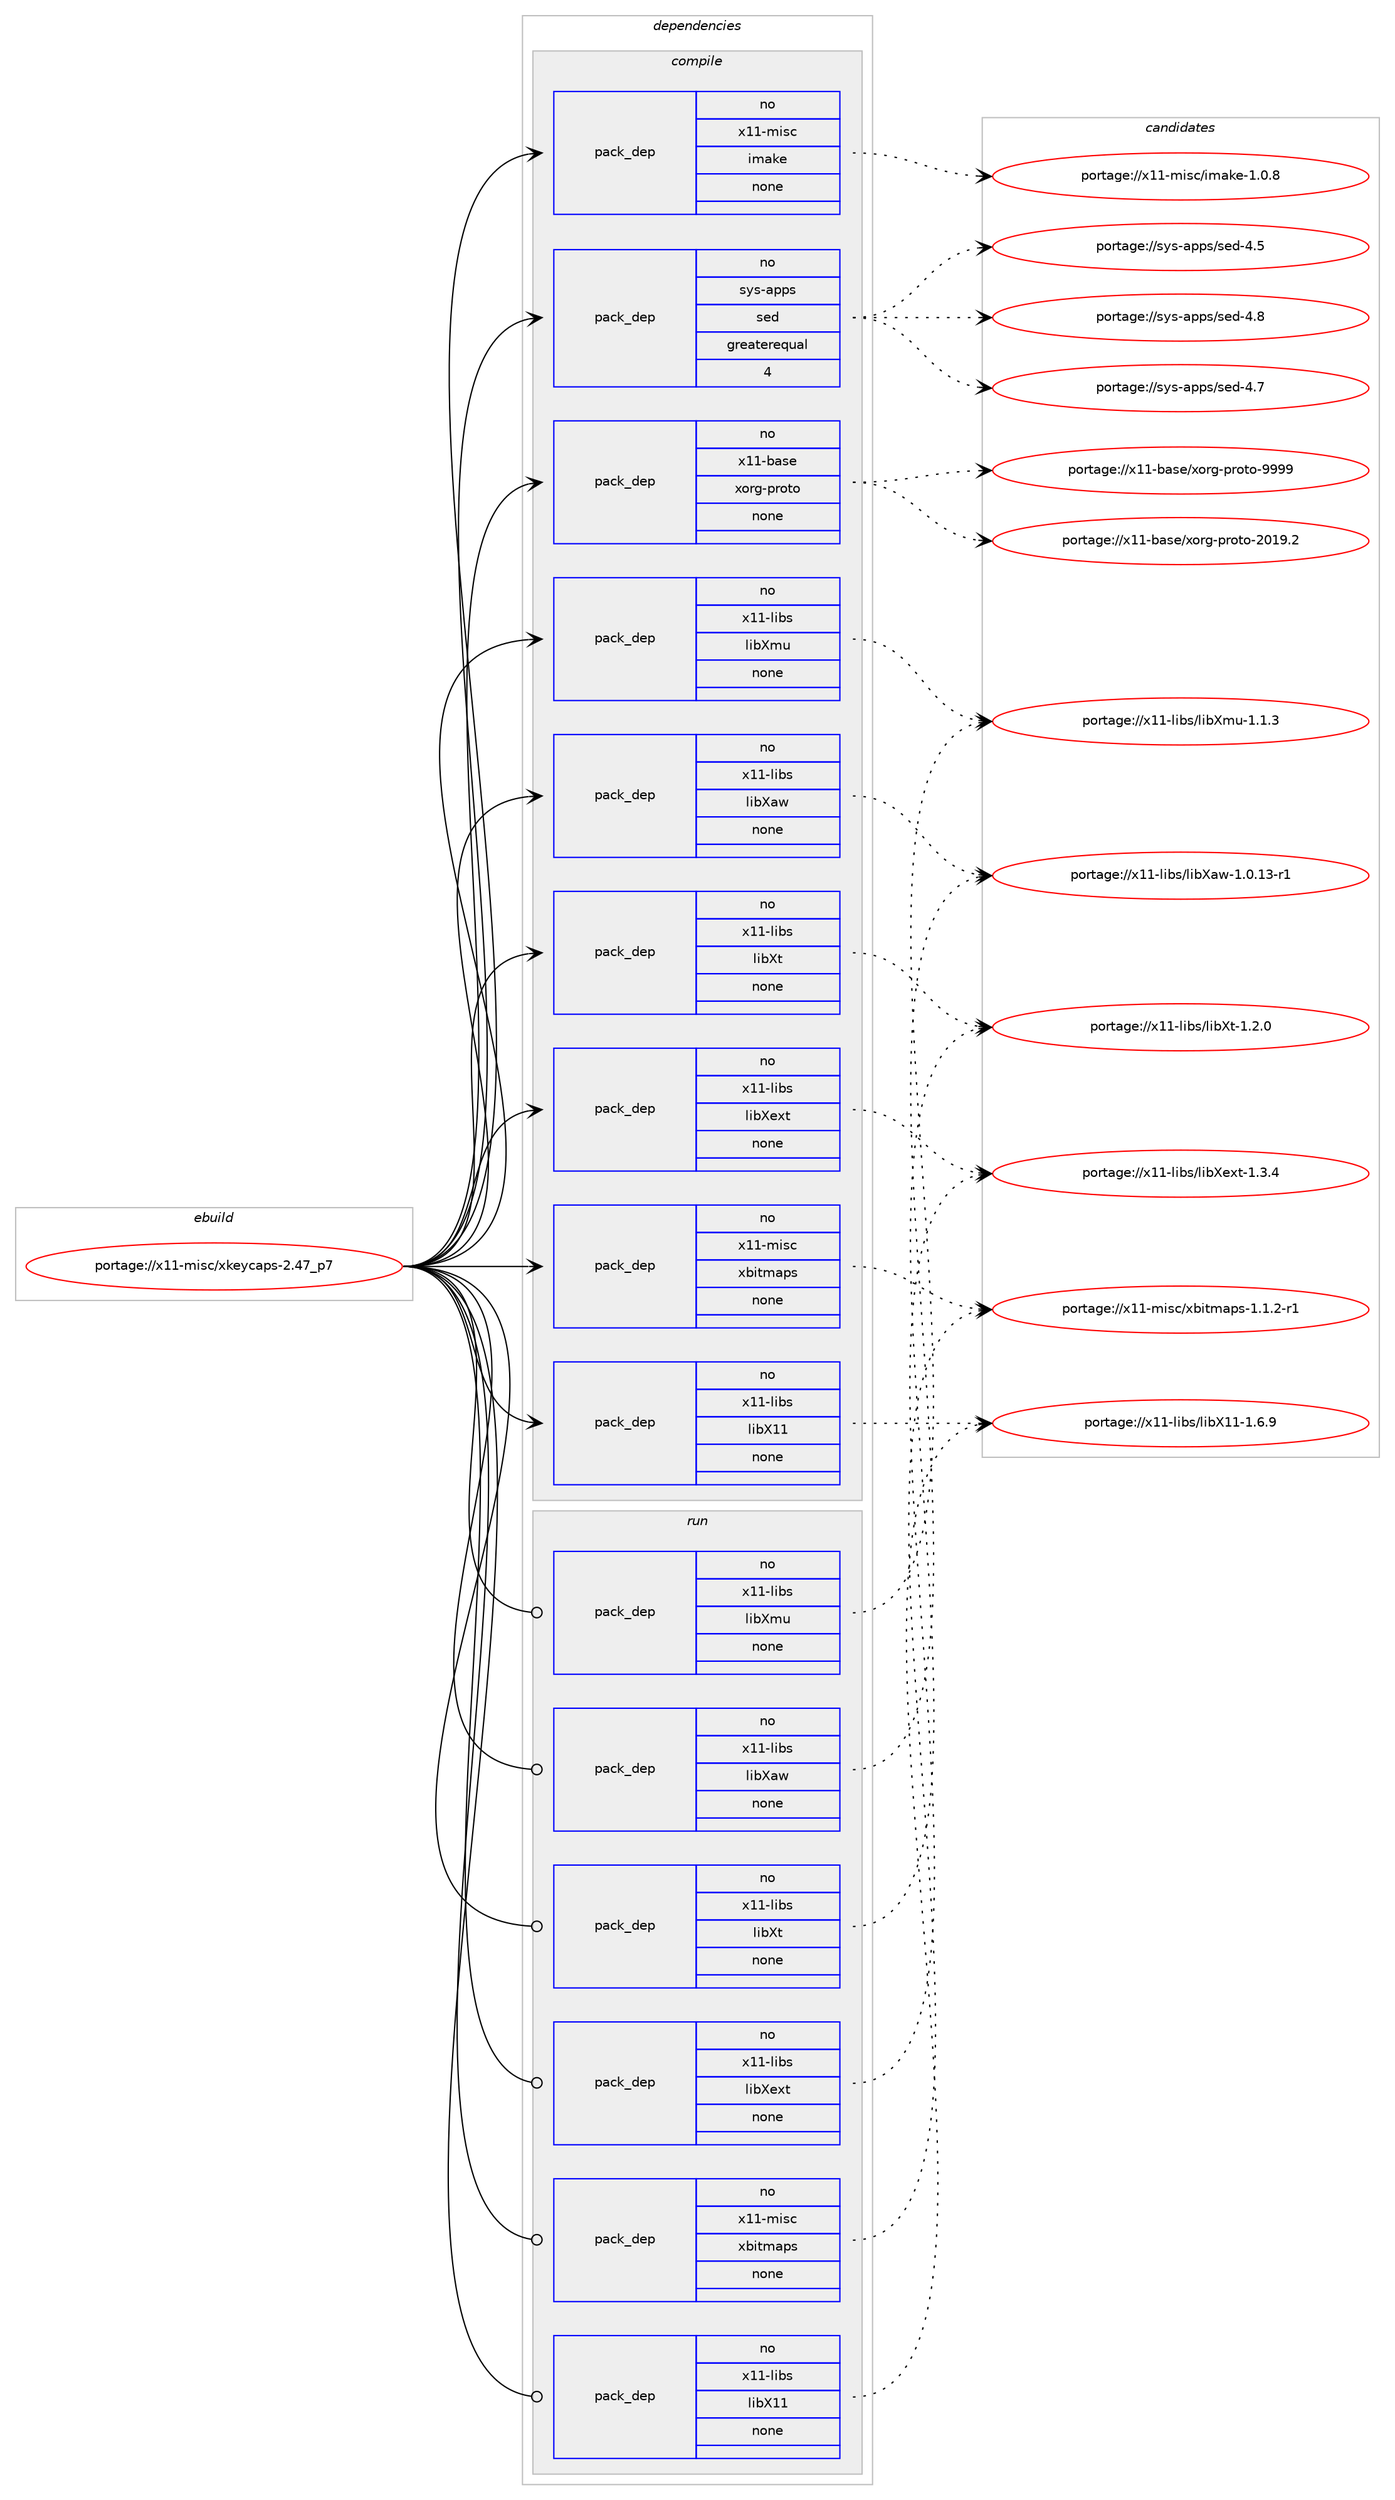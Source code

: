 digraph prolog {

# *************
# Graph options
# *************

newrank=true;
concentrate=true;
compound=true;
graph [rankdir=LR,fontname=Helvetica,fontsize=10,ranksep=1.5];#, ranksep=2.5, nodesep=0.2];
edge  [arrowhead=vee];
node  [fontname=Helvetica,fontsize=10];

# **********
# The ebuild
# **********

subgraph cluster_leftcol {
color=gray;
rank=same;
label=<<i>ebuild</i>>;
id [label="portage://x11-misc/xkeycaps-2.47_p7", color=red, width=4, href="../x11-misc/xkeycaps-2.47_p7.svg"];
}

# ****************
# The dependencies
# ****************

subgraph cluster_midcol {
color=gray;
label=<<i>dependencies</i>>;
subgraph cluster_compile {
fillcolor="#eeeeee";
style=filled;
label=<<i>compile</i>>;
subgraph pack9424 {
dependency11257 [label=<<TABLE BORDER="0" CELLBORDER="1" CELLSPACING="0" CELLPADDING="4" WIDTH="220"><TR><TD ROWSPAN="6" CELLPADDING="30">pack_dep</TD></TR><TR><TD WIDTH="110">no</TD></TR><TR><TD>sys-apps</TD></TR><TR><TD>sed</TD></TR><TR><TD>greaterequal</TD></TR><TR><TD>4</TD></TR></TABLE>>, shape=none, color=blue];
}
id:e -> dependency11257:w [weight=20,style="solid",arrowhead="vee"];
subgraph pack9425 {
dependency11258 [label=<<TABLE BORDER="0" CELLBORDER="1" CELLSPACING="0" CELLPADDING="4" WIDTH="220"><TR><TD ROWSPAN="6" CELLPADDING="30">pack_dep</TD></TR><TR><TD WIDTH="110">no</TD></TR><TR><TD>x11-base</TD></TR><TR><TD>xorg-proto</TD></TR><TR><TD>none</TD></TR><TR><TD></TD></TR></TABLE>>, shape=none, color=blue];
}
id:e -> dependency11258:w [weight=20,style="solid",arrowhead="vee"];
subgraph pack9426 {
dependency11259 [label=<<TABLE BORDER="0" CELLBORDER="1" CELLSPACING="0" CELLPADDING="4" WIDTH="220"><TR><TD ROWSPAN="6" CELLPADDING="30">pack_dep</TD></TR><TR><TD WIDTH="110">no</TD></TR><TR><TD>x11-libs</TD></TR><TR><TD>libX11</TD></TR><TR><TD>none</TD></TR><TR><TD></TD></TR></TABLE>>, shape=none, color=blue];
}
id:e -> dependency11259:w [weight=20,style="solid",arrowhead="vee"];
subgraph pack9427 {
dependency11260 [label=<<TABLE BORDER="0" CELLBORDER="1" CELLSPACING="0" CELLPADDING="4" WIDTH="220"><TR><TD ROWSPAN="6" CELLPADDING="30">pack_dep</TD></TR><TR><TD WIDTH="110">no</TD></TR><TR><TD>x11-libs</TD></TR><TR><TD>libXaw</TD></TR><TR><TD>none</TD></TR><TR><TD></TD></TR></TABLE>>, shape=none, color=blue];
}
id:e -> dependency11260:w [weight=20,style="solid",arrowhead="vee"];
subgraph pack9428 {
dependency11261 [label=<<TABLE BORDER="0" CELLBORDER="1" CELLSPACING="0" CELLPADDING="4" WIDTH="220"><TR><TD ROWSPAN="6" CELLPADDING="30">pack_dep</TD></TR><TR><TD WIDTH="110">no</TD></TR><TR><TD>x11-libs</TD></TR><TR><TD>libXext</TD></TR><TR><TD>none</TD></TR><TR><TD></TD></TR></TABLE>>, shape=none, color=blue];
}
id:e -> dependency11261:w [weight=20,style="solid",arrowhead="vee"];
subgraph pack9429 {
dependency11262 [label=<<TABLE BORDER="0" CELLBORDER="1" CELLSPACING="0" CELLPADDING="4" WIDTH="220"><TR><TD ROWSPAN="6" CELLPADDING="30">pack_dep</TD></TR><TR><TD WIDTH="110">no</TD></TR><TR><TD>x11-libs</TD></TR><TR><TD>libXmu</TD></TR><TR><TD>none</TD></TR><TR><TD></TD></TR></TABLE>>, shape=none, color=blue];
}
id:e -> dependency11262:w [weight=20,style="solid",arrowhead="vee"];
subgraph pack9430 {
dependency11263 [label=<<TABLE BORDER="0" CELLBORDER="1" CELLSPACING="0" CELLPADDING="4" WIDTH="220"><TR><TD ROWSPAN="6" CELLPADDING="30">pack_dep</TD></TR><TR><TD WIDTH="110">no</TD></TR><TR><TD>x11-libs</TD></TR><TR><TD>libXt</TD></TR><TR><TD>none</TD></TR><TR><TD></TD></TR></TABLE>>, shape=none, color=blue];
}
id:e -> dependency11263:w [weight=20,style="solid",arrowhead="vee"];
subgraph pack9431 {
dependency11264 [label=<<TABLE BORDER="0" CELLBORDER="1" CELLSPACING="0" CELLPADDING="4" WIDTH="220"><TR><TD ROWSPAN="6" CELLPADDING="30">pack_dep</TD></TR><TR><TD WIDTH="110">no</TD></TR><TR><TD>x11-misc</TD></TR><TR><TD>imake</TD></TR><TR><TD>none</TD></TR><TR><TD></TD></TR></TABLE>>, shape=none, color=blue];
}
id:e -> dependency11264:w [weight=20,style="solid",arrowhead="vee"];
subgraph pack9432 {
dependency11265 [label=<<TABLE BORDER="0" CELLBORDER="1" CELLSPACING="0" CELLPADDING="4" WIDTH="220"><TR><TD ROWSPAN="6" CELLPADDING="30">pack_dep</TD></TR><TR><TD WIDTH="110">no</TD></TR><TR><TD>x11-misc</TD></TR><TR><TD>xbitmaps</TD></TR><TR><TD>none</TD></TR><TR><TD></TD></TR></TABLE>>, shape=none, color=blue];
}
id:e -> dependency11265:w [weight=20,style="solid",arrowhead="vee"];
}
subgraph cluster_compileandrun {
fillcolor="#eeeeee";
style=filled;
label=<<i>compile and run</i>>;
}
subgraph cluster_run {
fillcolor="#eeeeee";
style=filled;
label=<<i>run</i>>;
subgraph pack9433 {
dependency11266 [label=<<TABLE BORDER="0" CELLBORDER="1" CELLSPACING="0" CELLPADDING="4" WIDTH="220"><TR><TD ROWSPAN="6" CELLPADDING="30">pack_dep</TD></TR><TR><TD WIDTH="110">no</TD></TR><TR><TD>x11-libs</TD></TR><TR><TD>libX11</TD></TR><TR><TD>none</TD></TR><TR><TD></TD></TR></TABLE>>, shape=none, color=blue];
}
id:e -> dependency11266:w [weight=20,style="solid",arrowhead="odot"];
subgraph pack9434 {
dependency11267 [label=<<TABLE BORDER="0" CELLBORDER="1" CELLSPACING="0" CELLPADDING="4" WIDTH="220"><TR><TD ROWSPAN="6" CELLPADDING="30">pack_dep</TD></TR><TR><TD WIDTH="110">no</TD></TR><TR><TD>x11-libs</TD></TR><TR><TD>libXaw</TD></TR><TR><TD>none</TD></TR><TR><TD></TD></TR></TABLE>>, shape=none, color=blue];
}
id:e -> dependency11267:w [weight=20,style="solid",arrowhead="odot"];
subgraph pack9435 {
dependency11268 [label=<<TABLE BORDER="0" CELLBORDER="1" CELLSPACING="0" CELLPADDING="4" WIDTH="220"><TR><TD ROWSPAN="6" CELLPADDING="30">pack_dep</TD></TR><TR><TD WIDTH="110">no</TD></TR><TR><TD>x11-libs</TD></TR><TR><TD>libXext</TD></TR><TR><TD>none</TD></TR><TR><TD></TD></TR></TABLE>>, shape=none, color=blue];
}
id:e -> dependency11268:w [weight=20,style="solid",arrowhead="odot"];
subgraph pack9436 {
dependency11269 [label=<<TABLE BORDER="0" CELLBORDER="1" CELLSPACING="0" CELLPADDING="4" WIDTH="220"><TR><TD ROWSPAN="6" CELLPADDING="30">pack_dep</TD></TR><TR><TD WIDTH="110">no</TD></TR><TR><TD>x11-libs</TD></TR><TR><TD>libXmu</TD></TR><TR><TD>none</TD></TR><TR><TD></TD></TR></TABLE>>, shape=none, color=blue];
}
id:e -> dependency11269:w [weight=20,style="solid",arrowhead="odot"];
subgraph pack9437 {
dependency11270 [label=<<TABLE BORDER="0" CELLBORDER="1" CELLSPACING="0" CELLPADDING="4" WIDTH="220"><TR><TD ROWSPAN="6" CELLPADDING="30">pack_dep</TD></TR><TR><TD WIDTH="110">no</TD></TR><TR><TD>x11-libs</TD></TR><TR><TD>libXt</TD></TR><TR><TD>none</TD></TR><TR><TD></TD></TR></TABLE>>, shape=none, color=blue];
}
id:e -> dependency11270:w [weight=20,style="solid",arrowhead="odot"];
subgraph pack9438 {
dependency11271 [label=<<TABLE BORDER="0" CELLBORDER="1" CELLSPACING="0" CELLPADDING="4" WIDTH="220"><TR><TD ROWSPAN="6" CELLPADDING="30">pack_dep</TD></TR><TR><TD WIDTH="110">no</TD></TR><TR><TD>x11-misc</TD></TR><TR><TD>xbitmaps</TD></TR><TR><TD>none</TD></TR><TR><TD></TD></TR></TABLE>>, shape=none, color=blue];
}
id:e -> dependency11271:w [weight=20,style="solid",arrowhead="odot"];
}
}

# **************
# The candidates
# **************

subgraph cluster_choices {
rank=same;
color=gray;
label=<<i>candidates</i>>;

subgraph choice9424 {
color=black;
nodesep=1;
choice11512111545971121121154711510110045524656 [label="portage://sys-apps/sed-4.8", color=red, width=4,href="../sys-apps/sed-4.8.svg"];
choice11512111545971121121154711510110045524655 [label="portage://sys-apps/sed-4.7", color=red, width=4,href="../sys-apps/sed-4.7.svg"];
choice11512111545971121121154711510110045524653 [label="portage://sys-apps/sed-4.5", color=red, width=4,href="../sys-apps/sed-4.5.svg"];
dependency11257:e -> choice11512111545971121121154711510110045524656:w [style=dotted,weight="100"];
dependency11257:e -> choice11512111545971121121154711510110045524655:w [style=dotted,weight="100"];
dependency11257:e -> choice11512111545971121121154711510110045524653:w [style=dotted,weight="100"];
}
subgraph choice9425 {
color=black;
nodesep=1;
choice120494945989711510147120111114103451121141111161114557575757 [label="portage://x11-base/xorg-proto-9999", color=red, width=4,href="../x11-base/xorg-proto-9999.svg"];
choice1204949459897115101471201111141034511211411111611145504849574650 [label="portage://x11-base/xorg-proto-2019.2", color=red, width=4,href="../x11-base/xorg-proto-2019.2.svg"];
dependency11258:e -> choice120494945989711510147120111114103451121141111161114557575757:w [style=dotted,weight="100"];
dependency11258:e -> choice1204949459897115101471201111141034511211411111611145504849574650:w [style=dotted,weight="100"];
}
subgraph choice9426 {
color=black;
nodesep=1;
choice120494945108105981154710810598884949454946544657 [label="portage://x11-libs/libX11-1.6.9", color=red, width=4,href="../x11-libs/libX11-1.6.9.svg"];
dependency11259:e -> choice120494945108105981154710810598884949454946544657:w [style=dotted,weight="100"];
}
subgraph choice9427 {
color=black;
nodesep=1;
choice1204949451081059811547108105988897119454946484649514511449 [label="portage://x11-libs/libXaw-1.0.13-r1", color=red, width=4,href="../x11-libs/libXaw-1.0.13-r1.svg"];
dependency11260:e -> choice1204949451081059811547108105988897119454946484649514511449:w [style=dotted,weight="100"];
}
subgraph choice9428 {
color=black;
nodesep=1;
choice12049494510810598115471081059888101120116454946514652 [label="portage://x11-libs/libXext-1.3.4", color=red, width=4,href="../x11-libs/libXext-1.3.4.svg"];
dependency11261:e -> choice12049494510810598115471081059888101120116454946514652:w [style=dotted,weight="100"];
}
subgraph choice9429 {
color=black;
nodesep=1;
choice12049494510810598115471081059888109117454946494651 [label="portage://x11-libs/libXmu-1.1.3", color=red, width=4,href="../x11-libs/libXmu-1.1.3.svg"];
dependency11262:e -> choice12049494510810598115471081059888109117454946494651:w [style=dotted,weight="100"];
}
subgraph choice9430 {
color=black;
nodesep=1;
choice12049494510810598115471081059888116454946504648 [label="portage://x11-libs/libXt-1.2.0", color=red, width=4,href="../x11-libs/libXt-1.2.0.svg"];
dependency11263:e -> choice12049494510810598115471081059888116454946504648:w [style=dotted,weight="100"];
}
subgraph choice9431 {
color=black;
nodesep=1;
choice120494945109105115994710510997107101454946484656 [label="portage://x11-misc/imake-1.0.8", color=red, width=4,href="../x11-misc/imake-1.0.8.svg"];
dependency11264:e -> choice120494945109105115994710510997107101454946484656:w [style=dotted,weight="100"];
}
subgraph choice9432 {
color=black;
nodesep=1;
choice120494945109105115994712098105116109971121154549464946504511449 [label="portage://x11-misc/xbitmaps-1.1.2-r1", color=red, width=4,href="../x11-misc/xbitmaps-1.1.2-r1.svg"];
dependency11265:e -> choice120494945109105115994712098105116109971121154549464946504511449:w [style=dotted,weight="100"];
}
subgraph choice9433 {
color=black;
nodesep=1;
choice120494945108105981154710810598884949454946544657 [label="portage://x11-libs/libX11-1.6.9", color=red, width=4,href="../x11-libs/libX11-1.6.9.svg"];
dependency11266:e -> choice120494945108105981154710810598884949454946544657:w [style=dotted,weight="100"];
}
subgraph choice9434 {
color=black;
nodesep=1;
choice1204949451081059811547108105988897119454946484649514511449 [label="portage://x11-libs/libXaw-1.0.13-r1", color=red, width=4,href="../x11-libs/libXaw-1.0.13-r1.svg"];
dependency11267:e -> choice1204949451081059811547108105988897119454946484649514511449:w [style=dotted,weight="100"];
}
subgraph choice9435 {
color=black;
nodesep=1;
choice12049494510810598115471081059888101120116454946514652 [label="portage://x11-libs/libXext-1.3.4", color=red, width=4,href="../x11-libs/libXext-1.3.4.svg"];
dependency11268:e -> choice12049494510810598115471081059888101120116454946514652:w [style=dotted,weight="100"];
}
subgraph choice9436 {
color=black;
nodesep=1;
choice12049494510810598115471081059888109117454946494651 [label="portage://x11-libs/libXmu-1.1.3", color=red, width=4,href="../x11-libs/libXmu-1.1.3.svg"];
dependency11269:e -> choice12049494510810598115471081059888109117454946494651:w [style=dotted,weight="100"];
}
subgraph choice9437 {
color=black;
nodesep=1;
choice12049494510810598115471081059888116454946504648 [label="portage://x11-libs/libXt-1.2.0", color=red, width=4,href="../x11-libs/libXt-1.2.0.svg"];
dependency11270:e -> choice12049494510810598115471081059888116454946504648:w [style=dotted,weight="100"];
}
subgraph choice9438 {
color=black;
nodesep=1;
choice120494945109105115994712098105116109971121154549464946504511449 [label="portage://x11-misc/xbitmaps-1.1.2-r1", color=red, width=4,href="../x11-misc/xbitmaps-1.1.2-r1.svg"];
dependency11271:e -> choice120494945109105115994712098105116109971121154549464946504511449:w [style=dotted,weight="100"];
}
}

}
